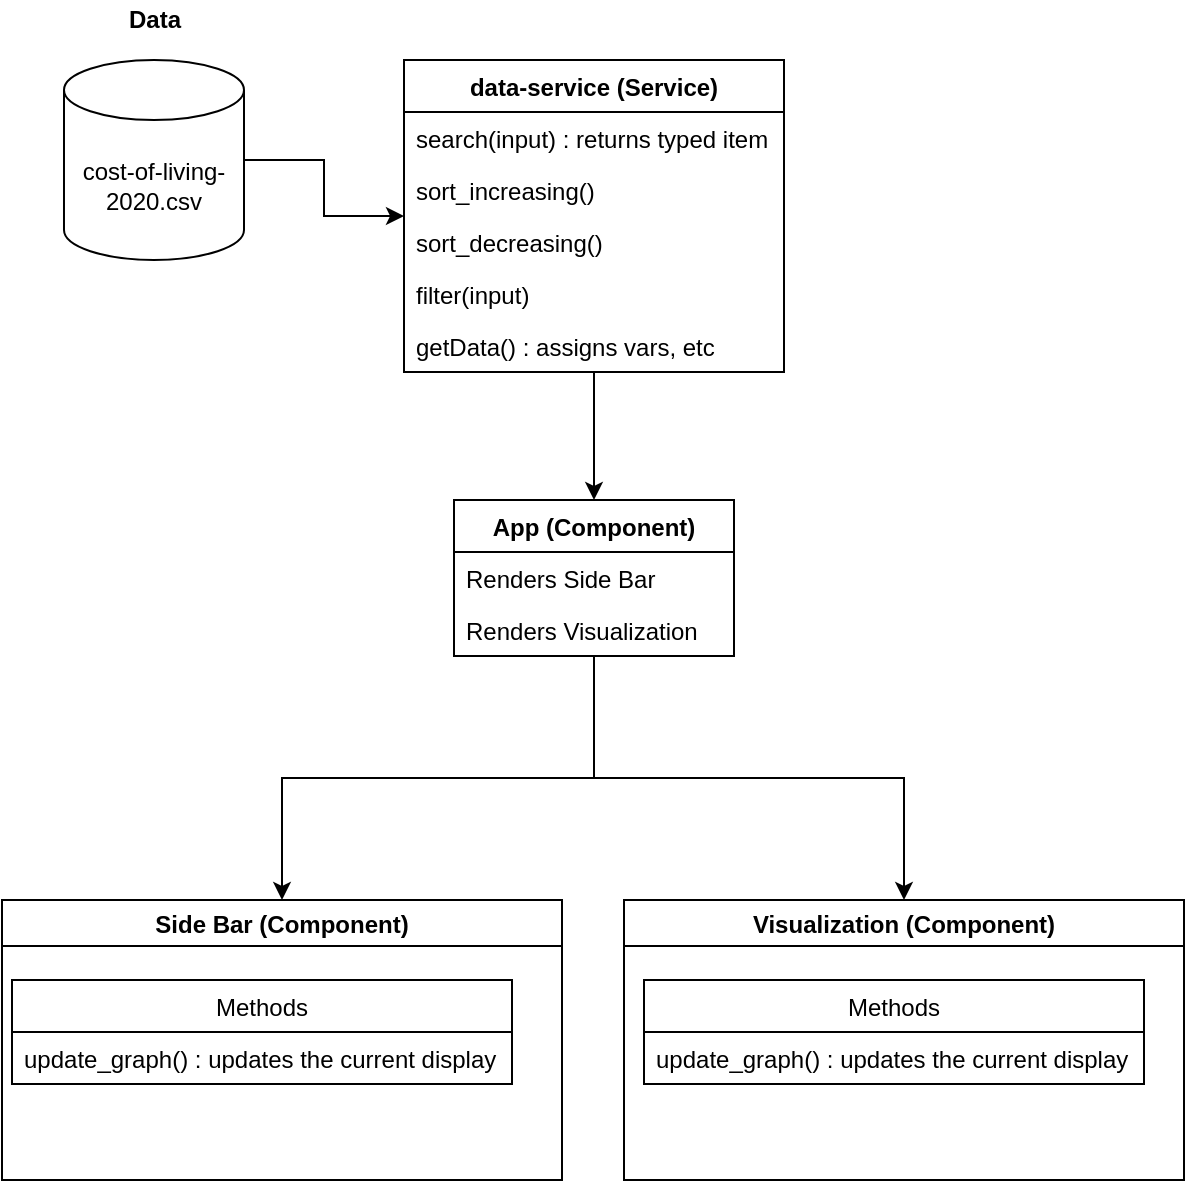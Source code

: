 <mxfile version="13.10.0" type="embed">
    <diagram id="C5RBs43oDa-KdzZeNtuy" name="Page-1">
        <mxGraphModel dx="725" dy="338" grid="1" gridSize="10" guides="1" tooltips="1" connect="1" arrows="1" fold="1" page="1" pageScale="1" pageWidth="827" pageHeight="1169" math="0" shadow="0">
            <root>
                <mxCell id="WIyWlLk6GJQsqaUBKTNV-0"/>
                <mxCell id="WIyWlLk6GJQsqaUBKTNV-1" parent="WIyWlLk6GJQsqaUBKTNV-0"/>
                <mxCell id="bheuAW3oRVZ5PAZgFOKh-46" style="edgeStyle=orthogonalEdgeStyle;rounded=0;orthogonalLoop=1;jettySize=auto;html=1;entryX=0.5;entryY=0;entryDx=0;entryDy=0;" parent="WIyWlLk6GJQsqaUBKTNV-1" source="bheuAW3oRVZ5PAZgFOKh-6" target="bheuAW3oRVZ5PAZgFOKh-41" edge="1">
                    <mxGeometry relative="1" as="geometry"/>
                </mxCell>
                <mxCell id="bheuAW3oRVZ5PAZgFOKh-6" value="data-service (Service)" style="swimlane;fontStyle=1;childLayout=stackLayout;horizontal=1;startSize=26;fillColor=none;horizontalStack=0;resizeParent=1;resizeParentMax=0;resizeLast=0;collapsible=1;marginBottom=0;strokeColor=#000000;" parent="WIyWlLk6GJQsqaUBKTNV-1" vertex="1">
                    <mxGeometry x="320" y="230" width="190" height="156" as="geometry"/>
                </mxCell>
                <mxCell id="bheuAW3oRVZ5PAZgFOKh-12" value="search(input) : returns typed item" style="text;strokeColor=none;fillColor=none;align=left;verticalAlign=top;spacingLeft=4;spacingRight=4;overflow=hidden;rotatable=0;points=[[0,0.5],[1,0.5]];portConstraint=eastwest;" parent="bheuAW3oRVZ5PAZgFOKh-6" vertex="1">
                    <mxGeometry y="26" width="190" height="26" as="geometry"/>
                </mxCell>
                <mxCell id="bheuAW3oRVZ5PAZgFOKh-20" value="sort_increasing()" style="text;strokeColor=none;fillColor=none;align=left;verticalAlign=top;spacingLeft=4;spacingRight=4;overflow=hidden;rotatable=0;points=[[0,0.5],[1,0.5]];portConstraint=eastwest;" parent="bheuAW3oRVZ5PAZgFOKh-6" vertex="1">
                    <mxGeometry y="52" width="190" height="26" as="geometry"/>
                </mxCell>
                <mxCell id="bheuAW3oRVZ5PAZgFOKh-24" value="sort_decreasing()&#10;" style="text;strokeColor=none;fillColor=none;align=left;verticalAlign=top;spacingLeft=4;spacingRight=4;overflow=hidden;rotatable=0;points=[[0,0.5],[1,0.5]];portConstraint=eastwest;" parent="bheuAW3oRVZ5PAZgFOKh-6" vertex="1">
                    <mxGeometry y="78" width="190" height="26" as="geometry"/>
                </mxCell>
                <mxCell id="bheuAW3oRVZ5PAZgFOKh-25" value="filter(input)" style="text;strokeColor=none;fillColor=none;align=left;verticalAlign=top;spacingLeft=4;spacingRight=4;overflow=hidden;rotatable=0;points=[[0,0.5],[1,0.5]];portConstraint=eastwest;" parent="bheuAW3oRVZ5PAZgFOKh-6" vertex="1">
                    <mxGeometry y="104" width="190" height="26" as="geometry"/>
                </mxCell>
                <mxCell id="bheuAW3oRVZ5PAZgFOKh-49" value="getData() : assigns vars, etc" style="text;strokeColor=none;fillColor=none;align=left;verticalAlign=top;spacingLeft=4;spacingRight=4;overflow=hidden;rotatable=0;points=[[0,0.5],[1,0.5]];portConstraint=eastwest;" parent="bheuAW3oRVZ5PAZgFOKh-6" vertex="1">
                    <mxGeometry y="130" width="190" height="26" as="geometry"/>
                </mxCell>
                <mxCell id="bheuAW3oRVZ5PAZgFOKh-23" style="edgeStyle=orthogonalEdgeStyle;rounded=0;orthogonalLoop=1;jettySize=auto;html=1;entryX=0;entryY=0.5;entryDx=0;entryDy=0;" parent="WIyWlLk6GJQsqaUBKTNV-1" source="bheuAW3oRVZ5PAZgFOKh-22" target="bheuAW3oRVZ5PAZgFOKh-6" edge="1">
                    <mxGeometry relative="1" as="geometry"/>
                </mxCell>
                <mxCell id="bheuAW3oRVZ5PAZgFOKh-22" value="cost-of-living-2020.csv" style="shape=cylinder3;whiteSpace=wrap;html=1;boundedLbl=1;backgroundOutline=1;size=15;strokeColor=#000000;fillColor=#ffffff;" parent="WIyWlLk6GJQsqaUBKTNV-1" vertex="1">
                    <mxGeometry x="150" y="230" width="90" height="100" as="geometry"/>
                </mxCell>
                <mxCell id="bheuAW3oRVZ5PAZgFOKh-27" value="Visualization (Component)" style="swimlane;strokeColor=#000000;fillColor=#ffffff;" parent="WIyWlLk6GJQsqaUBKTNV-1" vertex="1">
                    <mxGeometry x="430" y="650" width="280" height="140" as="geometry"/>
                </mxCell>
                <mxCell id="bheuAW3oRVZ5PAZgFOKh-37" value="Methods" style="swimlane;fontStyle=0;childLayout=stackLayout;horizontal=1;startSize=26;fillColor=none;horizontalStack=0;resizeParent=1;resizeParentMax=0;resizeLast=0;collapsible=1;marginBottom=0;strokeColor=#000000;" parent="bheuAW3oRVZ5PAZgFOKh-27" vertex="1">
                    <mxGeometry x="10" y="40" width="250" height="52" as="geometry"/>
                </mxCell>
                <mxCell id="bheuAW3oRVZ5PAZgFOKh-38" value="update_graph() : updates the current display" style="text;strokeColor=none;fillColor=none;align=left;verticalAlign=top;spacingLeft=4;spacingRight=4;overflow=hidden;rotatable=0;points=[[0,0.5],[1,0.5]];portConstraint=eastwest;" parent="bheuAW3oRVZ5PAZgFOKh-37" vertex="1">
                    <mxGeometry y="26" width="250" height="26" as="geometry"/>
                </mxCell>
                <mxCell id="bheuAW3oRVZ5PAZgFOKh-29" value="Side Bar (Component)" style="swimlane;strokeColor=#000000;fillColor=#ffffff;" parent="WIyWlLk6GJQsqaUBKTNV-1" vertex="1">
                    <mxGeometry x="119" y="650" width="280" height="140" as="geometry"/>
                </mxCell>
                <mxCell id="bheuAW3oRVZ5PAZgFOKh-33" value="Methods" style="swimlane;fontStyle=0;childLayout=stackLayout;horizontal=1;startSize=26;fillColor=none;horizontalStack=0;resizeParent=1;resizeParentMax=0;resizeLast=0;collapsible=1;marginBottom=0;strokeColor=#000000;" parent="bheuAW3oRVZ5PAZgFOKh-29" vertex="1">
                    <mxGeometry x="5" y="40" width="250" height="52" as="geometry"/>
                </mxCell>
                <mxCell id="bheuAW3oRVZ5PAZgFOKh-34" value="update_graph() : updates the current display" style="text;strokeColor=none;fillColor=none;align=left;verticalAlign=top;spacingLeft=4;spacingRight=4;overflow=hidden;rotatable=0;points=[[0,0.5],[1,0.5]];portConstraint=eastwest;" parent="bheuAW3oRVZ5PAZgFOKh-33" vertex="1">
                    <mxGeometry y="26" width="250" height="26" as="geometry"/>
                </mxCell>
                <mxCell id="bheuAW3oRVZ5PAZgFOKh-32" value="&lt;b&gt;Data&lt;/b&gt;" style="text;html=1;align=center;verticalAlign=middle;resizable=0;points=[];autosize=1;" parent="WIyWlLk6GJQsqaUBKTNV-1" vertex="1">
                    <mxGeometry x="175" y="200" width="40" height="20" as="geometry"/>
                </mxCell>
                <mxCell id="bheuAW3oRVZ5PAZgFOKh-47" style="edgeStyle=orthogonalEdgeStyle;rounded=0;orthogonalLoop=1;jettySize=auto;html=1;entryX=0.5;entryY=0;entryDx=0;entryDy=0;" parent="WIyWlLk6GJQsqaUBKTNV-1" source="bheuAW3oRVZ5PAZgFOKh-41" target="bheuAW3oRVZ5PAZgFOKh-29" edge="1">
                    <mxGeometry relative="1" as="geometry"/>
                </mxCell>
                <mxCell id="bheuAW3oRVZ5PAZgFOKh-48" style="edgeStyle=orthogonalEdgeStyle;rounded=0;orthogonalLoop=1;jettySize=auto;html=1;entryX=0.5;entryY=0;entryDx=0;entryDy=0;" parent="WIyWlLk6GJQsqaUBKTNV-1" source="bheuAW3oRVZ5PAZgFOKh-41" target="bheuAW3oRVZ5PAZgFOKh-27" edge="1">
                    <mxGeometry relative="1" as="geometry"/>
                </mxCell>
                <mxCell id="bheuAW3oRVZ5PAZgFOKh-41" value="App (Component)" style="swimlane;fontStyle=1;childLayout=stackLayout;horizontal=1;startSize=26;fillColor=none;horizontalStack=0;resizeParent=1;resizeParentMax=0;resizeLast=0;collapsible=1;marginBottom=0;strokeColor=#000000;" parent="WIyWlLk6GJQsqaUBKTNV-1" vertex="1">
                    <mxGeometry x="345" y="450" width="140" height="78" as="geometry"/>
                </mxCell>
                <mxCell id="bheuAW3oRVZ5PAZgFOKh-42" value="Renders Side Bar" style="text;strokeColor=none;fillColor=none;align=left;verticalAlign=top;spacingLeft=4;spacingRight=4;overflow=hidden;rotatable=0;points=[[0,0.5],[1,0.5]];portConstraint=eastwest;" parent="bheuAW3oRVZ5PAZgFOKh-41" vertex="1">
                    <mxGeometry y="26" width="140" height="26" as="geometry"/>
                </mxCell>
                <mxCell id="bheuAW3oRVZ5PAZgFOKh-43" value="Renders Visualization" style="text;strokeColor=none;fillColor=none;align=left;verticalAlign=top;spacingLeft=4;spacingRight=4;overflow=hidden;rotatable=0;points=[[0,0.5],[1,0.5]];portConstraint=eastwest;" parent="bheuAW3oRVZ5PAZgFOKh-41" vertex="1">
                    <mxGeometry y="52" width="140" height="26" as="geometry"/>
                </mxCell>
            </root>
        </mxGraphModel>
    </diagram>
</mxfile>